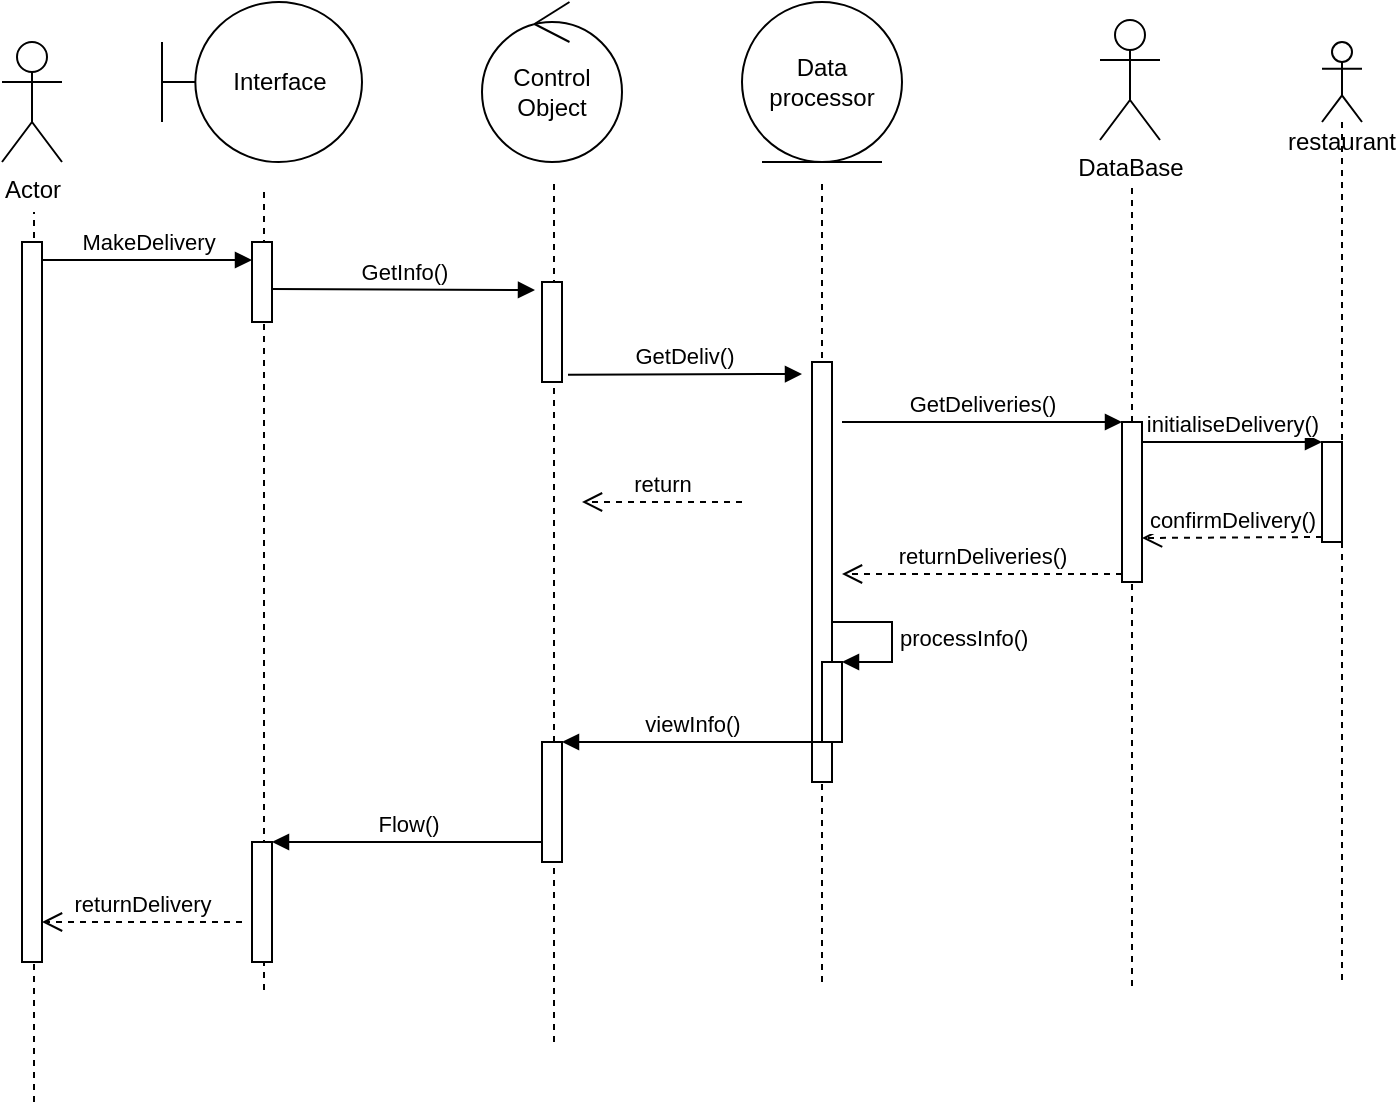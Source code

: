 <mxfile version="20.5.0" type="github" pages="2">
  <diagram id="kgpKYQtTHZ0yAKxKKP6v" name="Page-1">
    <mxGraphModel dx="847" dy="571" grid="1" gridSize="10" guides="1" tooltips="1" connect="1" arrows="1" fold="1" page="1" pageScale="1" pageWidth="850" pageHeight="1100" math="0" shadow="0">
      <root>
        <mxCell id="0" />
        <mxCell id="1" parent="0" />
        <mxCell id="ibsQUTUWQ27VnVEJZ0z8-47" value="" style="endArrow=none;dashed=1;html=1;rounded=0;" edge="1" parent="1">
          <mxGeometry width="50" height="50" relative="1" as="geometry">
            <mxPoint x="86" y="590" as="sourcePoint" />
            <mxPoint x="86" y="145.0" as="targetPoint" />
          </mxGeometry>
        </mxCell>
        <mxCell id="ibsQUTUWQ27VnVEJZ0z8-40" value="" style="endArrow=none;dashed=1;html=1;rounded=0;" edge="1" parent="1">
          <mxGeometry width="50" height="50" relative="1" as="geometry">
            <mxPoint x="635" y="532" as="sourcePoint" />
            <mxPoint x="635" y="133.0" as="targetPoint" />
          </mxGeometry>
        </mxCell>
        <mxCell id="ibsQUTUWQ27VnVEJZ0z8-41" value="" style="endArrow=none;dashed=1;html=1;rounded=0;" edge="1" parent="1">
          <mxGeometry width="50" height="50" relative="1" as="geometry">
            <mxPoint x="201" y="534" as="sourcePoint" />
            <mxPoint x="201" y="135.0" as="targetPoint" />
          </mxGeometry>
        </mxCell>
        <mxCell id="ibsQUTUWQ27VnVEJZ0z8-39" value="" style="endArrow=none;dashed=1;html=1;rounded=0;" edge="1" parent="1">
          <mxGeometry width="50" height="50" relative="1" as="geometry">
            <mxPoint x="480" y="530" as="sourcePoint" />
            <mxPoint x="480" y="131" as="targetPoint" />
          </mxGeometry>
        </mxCell>
        <mxCell id="ibsQUTUWQ27VnVEJZ0z8-27" value="" style="endArrow=none;dashed=1;html=1;rounded=0;" edge="1" parent="1">
          <mxGeometry width="50" height="50" relative="1" as="geometry">
            <mxPoint x="346" y="560" as="sourcePoint" />
            <mxPoint x="346" y="130" as="targetPoint" />
          </mxGeometry>
        </mxCell>
        <mxCell id="ibsQUTUWQ27VnVEJZ0z8-1" value="Actor" style="shape=umlActor;verticalLabelPosition=bottom;verticalAlign=top;html=1;outlineConnect=0;" vertex="1" parent="1">
          <mxGeometry x="70" y="60" width="30" height="60" as="geometry" />
        </mxCell>
        <mxCell id="ibsQUTUWQ27VnVEJZ0z8-3" value="Interface" style="shape=umlBoundary;whiteSpace=wrap;html=1;" vertex="1" parent="1">
          <mxGeometry x="150" y="40" width="100" height="80" as="geometry" />
        </mxCell>
        <mxCell id="ibsQUTUWQ27VnVEJZ0z8-5" value="" style="html=1;points=[];perimeter=orthogonalPerimeter;" vertex="1" parent="1">
          <mxGeometry x="80" y="160" width="10" height="360" as="geometry" />
        </mxCell>
        <mxCell id="ibsQUTUWQ27VnVEJZ0z8-6" value="MakeDelivery" style="html=1;verticalAlign=bottom;endArrow=block;rounded=0;" edge="1" parent="1">
          <mxGeometry width="80" relative="1" as="geometry">
            <mxPoint x="90" y="169" as="sourcePoint" />
            <mxPoint x="195" y="169" as="targetPoint" />
          </mxGeometry>
        </mxCell>
        <mxCell id="ibsQUTUWQ27VnVEJZ0z8-7" value="Control Object" style="ellipse;shape=umlControl;whiteSpace=wrap;html=1;" vertex="1" parent="1">
          <mxGeometry x="310" y="40" width="70" height="80" as="geometry" />
        </mxCell>
        <mxCell id="ibsQUTUWQ27VnVEJZ0z8-10" value="" style="html=1;points=[];perimeter=orthogonalPerimeter;" vertex="1" parent="1">
          <mxGeometry x="195" y="160" width="10" height="40" as="geometry" />
        </mxCell>
        <mxCell id="ibsQUTUWQ27VnVEJZ0z8-15" value="GetInfo()" style="html=1;verticalAlign=bottom;endArrow=block;rounded=0;entryX=-0.35;entryY=0.5;entryDx=0;entryDy=0;entryPerimeter=0;" edge="1" parent="1">
          <mxGeometry width="80" relative="1" as="geometry">
            <mxPoint x="205" y="183.5" as="sourcePoint" />
            <mxPoint x="336.5" y="184" as="targetPoint" />
          </mxGeometry>
        </mxCell>
        <mxCell id="ibsQUTUWQ27VnVEJZ0z8-16" value="Data processor" style="ellipse;shape=umlEntity;whiteSpace=wrap;html=1;" vertex="1" parent="1">
          <mxGeometry x="440" y="40" width="80" height="80" as="geometry" />
        </mxCell>
        <mxCell id="ibsQUTUWQ27VnVEJZ0z8-17" value="DataBase" style="shape=umlActor;verticalLabelPosition=bottom;verticalAlign=top;html=1;" vertex="1" parent="1">
          <mxGeometry x="619" y="49" width="30" height="60" as="geometry" />
        </mxCell>
        <mxCell id="ibsQUTUWQ27VnVEJZ0z8-19" value="" style="html=1;points=[];perimeter=orthogonalPerimeter;" vertex="1" parent="1">
          <mxGeometry x="340" y="180" width="10" height="50" as="geometry" />
        </mxCell>
        <mxCell id="ibsQUTUWQ27VnVEJZ0z8-28" value="" style="html=1;points=[];perimeter=orthogonalPerimeter;" vertex="1" parent="1">
          <mxGeometry x="475" y="220" width="10" height="210" as="geometry" />
        </mxCell>
        <mxCell id="ibsQUTUWQ27VnVEJZ0z8-29" value="GetDeliv()" style="html=1;verticalAlign=bottom;endArrow=block;rounded=0;exitX=1.3;exitY=0.847;exitDx=0;exitDy=0;exitPerimeter=0;" edge="1" parent="1">
          <mxGeometry relative="1" as="geometry">
            <mxPoint x="353" y="226.35" as="sourcePoint" />
            <mxPoint x="470" y="226" as="targetPoint" />
          </mxGeometry>
        </mxCell>
        <mxCell id="ibsQUTUWQ27VnVEJZ0z8-31" value="" style="html=1;points=[];perimeter=orthogonalPerimeter;" vertex="1" parent="1">
          <mxGeometry x="630" y="250" width="10" height="80" as="geometry" />
        </mxCell>
        <mxCell id="ibsQUTUWQ27VnVEJZ0z8-32" value="GetDeliveries()" style="html=1;verticalAlign=bottom;endArrow=block;entryX=0;entryY=0;rounded=0;" edge="1" target="ibsQUTUWQ27VnVEJZ0z8-31" parent="1">
          <mxGeometry relative="1" as="geometry">
            <mxPoint x="490" y="250" as="sourcePoint" />
          </mxGeometry>
        </mxCell>
        <mxCell id="ibsQUTUWQ27VnVEJZ0z8-33" value="returnDeliveries()" style="html=1;verticalAlign=bottom;endArrow=open;dashed=1;endSize=8;exitX=0;exitY=0.95;rounded=0;" edge="1" source="ibsQUTUWQ27VnVEJZ0z8-31" parent="1">
          <mxGeometry relative="1" as="geometry">
            <mxPoint x="490" y="326" as="targetPoint" />
          </mxGeometry>
        </mxCell>
        <mxCell id="ibsQUTUWQ27VnVEJZ0z8-34" value="" style="html=1;points=[];perimeter=orthogonalPerimeter;" vertex="1" parent="1">
          <mxGeometry x="480" y="370" width="10" height="40" as="geometry" />
        </mxCell>
        <mxCell id="ibsQUTUWQ27VnVEJZ0z8-35" value="processInfo()" style="edgeStyle=orthogonalEdgeStyle;html=1;align=left;spacingLeft=2;endArrow=block;rounded=0;entryX=1;entryY=0;" edge="1" target="ibsQUTUWQ27VnVEJZ0z8-34" parent="1">
          <mxGeometry relative="1" as="geometry">
            <mxPoint x="485" y="350" as="sourcePoint" />
            <Array as="points">
              <mxPoint x="515" y="350" />
            </Array>
          </mxGeometry>
        </mxCell>
        <mxCell id="ibsQUTUWQ27VnVEJZ0z8-36" value="" style="html=1;points=[];perimeter=orthogonalPerimeter;" vertex="1" parent="1">
          <mxGeometry x="340" y="410" width="10" height="60" as="geometry" />
        </mxCell>
        <mxCell id="ibsQUTUWQ27VnVEJZ0z8-37" value="viewInfo()" style="html=1;verticalAlign=bottom;endArrow=block;entryX=1;entryY=0;rounded=0;" edge="1" target="ibsQUTUWQ27VnVEJZ0z8-36" parent="1">
          <mxGeometry relative="1" as="geometry">
            <mxPoint x="480" y="410" as="sourcePoint" />
          </mxGeometry>
        </mxCell>
        <mxCell id="ibsQUTUWQ27VnVEJZ0z8-42" value="" style="html=1;points=[];perimeter=orthogonalPerimeter;" vertex="1" parent="1">
          <mxGeometry x="195" y="460" width="10" height="60" as="geometry" />
        </mxCell>
        <mxCell id="ibsQUTUWQ27VnVEJZ0z8-43" value="Flow()" style="html=1;verticalAlign=bottom;endArrow=block;entryX=1;entryY=0;rounded=0;" edge="1" target="ibsQUTUWQ27VnVEJZ0z8-42" parent="1">
          <mxGeometry relative="1" as="geometry">
            <mxPoint x="340" y="460" as="sourcePoint" />
          </mxGeometry>
        </mxCell>
        <mxCell id="ibsQUTUWQ27VnVEJZ0z8-45" value="returnDelivery" style="html=1;verticalAlign=bottom;endArrow=open;dashed=1;endSize=8;rounded=0;" edge="1" parent="1">
          <mxGeometry relative="1" as="geometry">
            <mxPoint x="190" y="500" as="sourcePoint" />
            <mxPoint x="90" y="500" as="targetPoint" />
          </mxGeometry>
        </mxCell>
        <mxCell id="ZMovlAd9aRy1n84pls4W-1" value="restaurant" style="shape=umlLifeline;participant=umlActor;perimeter=lifelinePerimeter;whiteSpace=wrap;html=1;container=1;collapsible=0;recursiveResize=0;verticalAlign=top;spacingTop=36;outlineConnect=0;" vertex="1" parent="1">
          <mxGeometry x="730" y="60" width="20" height="470" as="geometry" />
        </mxCell>
        <mxCell id="ZMovlAd9aRy1n84pls4W-2" value="return" style="html=1;verticalAlign=bottom;endArrow=open;dashed=1;endSize=8;rounded=0;" edge="1" parent="1">
          <mxGeometry relative="1" as="geometry">
            <mxPoint x="440" y="290" as="sourcePoint" />
            <mxPoint x="360" y="290" as="targetPoint" />
          </mxGeometry>
        </mxCell>
        <mxCell id="ZMovlAd9aRy1n84pls4W-3" value="" style="html=1;points=[];perimeter=orthogonalPerimeter;" vertex="1" parent="1">
          <mxGeometry x="730" y="260" width="10" height="50" as="geometry" />
        </mxCell>
        <mxCell id="ZMovlAd9aRy1n84pls4W-4" value="initialiseDelivery()" style="html=1;verticalAlign=bottom;endArrow=block;entryX=0;entryY=0;rounded=0;" edge="1" target="ZMovlAd9aRy1n84pls4W-3" parent="1">
          <mxGeometry relative="1" as="geometry">
            <mxPoint x="640" y="260" as="sourcePoint" />
          </mxGeometry>
        </mxCell>
        <mxCell id="ZMovlAd9aRy1n84pls4W-5" value="confirmDelivery()" style="html=1;verticalAlign=bottom;endArrow=open;dashed=1;endSize=8;exitX=0;exitY=0.95;rounded=0;" edge="1" source="ZMovlAd9aRy1n84pls4W-3" parent="1">
          <mxGeometry relative="1" as="geometry">
            <mxPoint x="640" y="308" as="targetPoint" />
          </mxGeometry>
        </mxCell>
      </root>
    </mxGraphModel>
  </diagram>
  <diagram id="hTDf0nxFUsidas3IWFS-" name="Страница 2">
    <mxGraphModel dx="762" dy="514" grid="1" gridSize="10" guides="1" tooltips="1" connect="1" arrows="1" fold="1" page="1" pageScale="1" pageWidth="827" pageHeight="1169" math="0" shadow="0">
      <root>
        <mxCell id="0" />
        <mxCell id="1" parent="0" />
        <mxCell id="c-zr3uhG2UjLRN9a12ck-1" value="Actor" style="shape=umlActor;verticalLabelPosition=bottom;verticalAlign=top;html=1;" vertex="1" parent="1">
          <mxGeometry x="130" y="100" width="30" height="60" as="geometry" />
        </mxCell>
      </root>
    </mxGraphModel>
  </diagram>
</mxfile>
